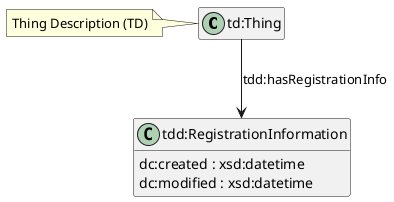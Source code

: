 @startuml
hide members
class "td:Thing"

class "tdd:RegistrationInformation" {
  dc:created : xsd:datetime
  dc:modified : xsd:datetime
}


note left of "td:Thing" 
  Thing Description (TD)
end note

"td:Thing" --> "tdd:RegistrationInformation" : "tdd:hasRegistrationInfo"

show "tdd:RegistrationInformation" attributes
@enduml